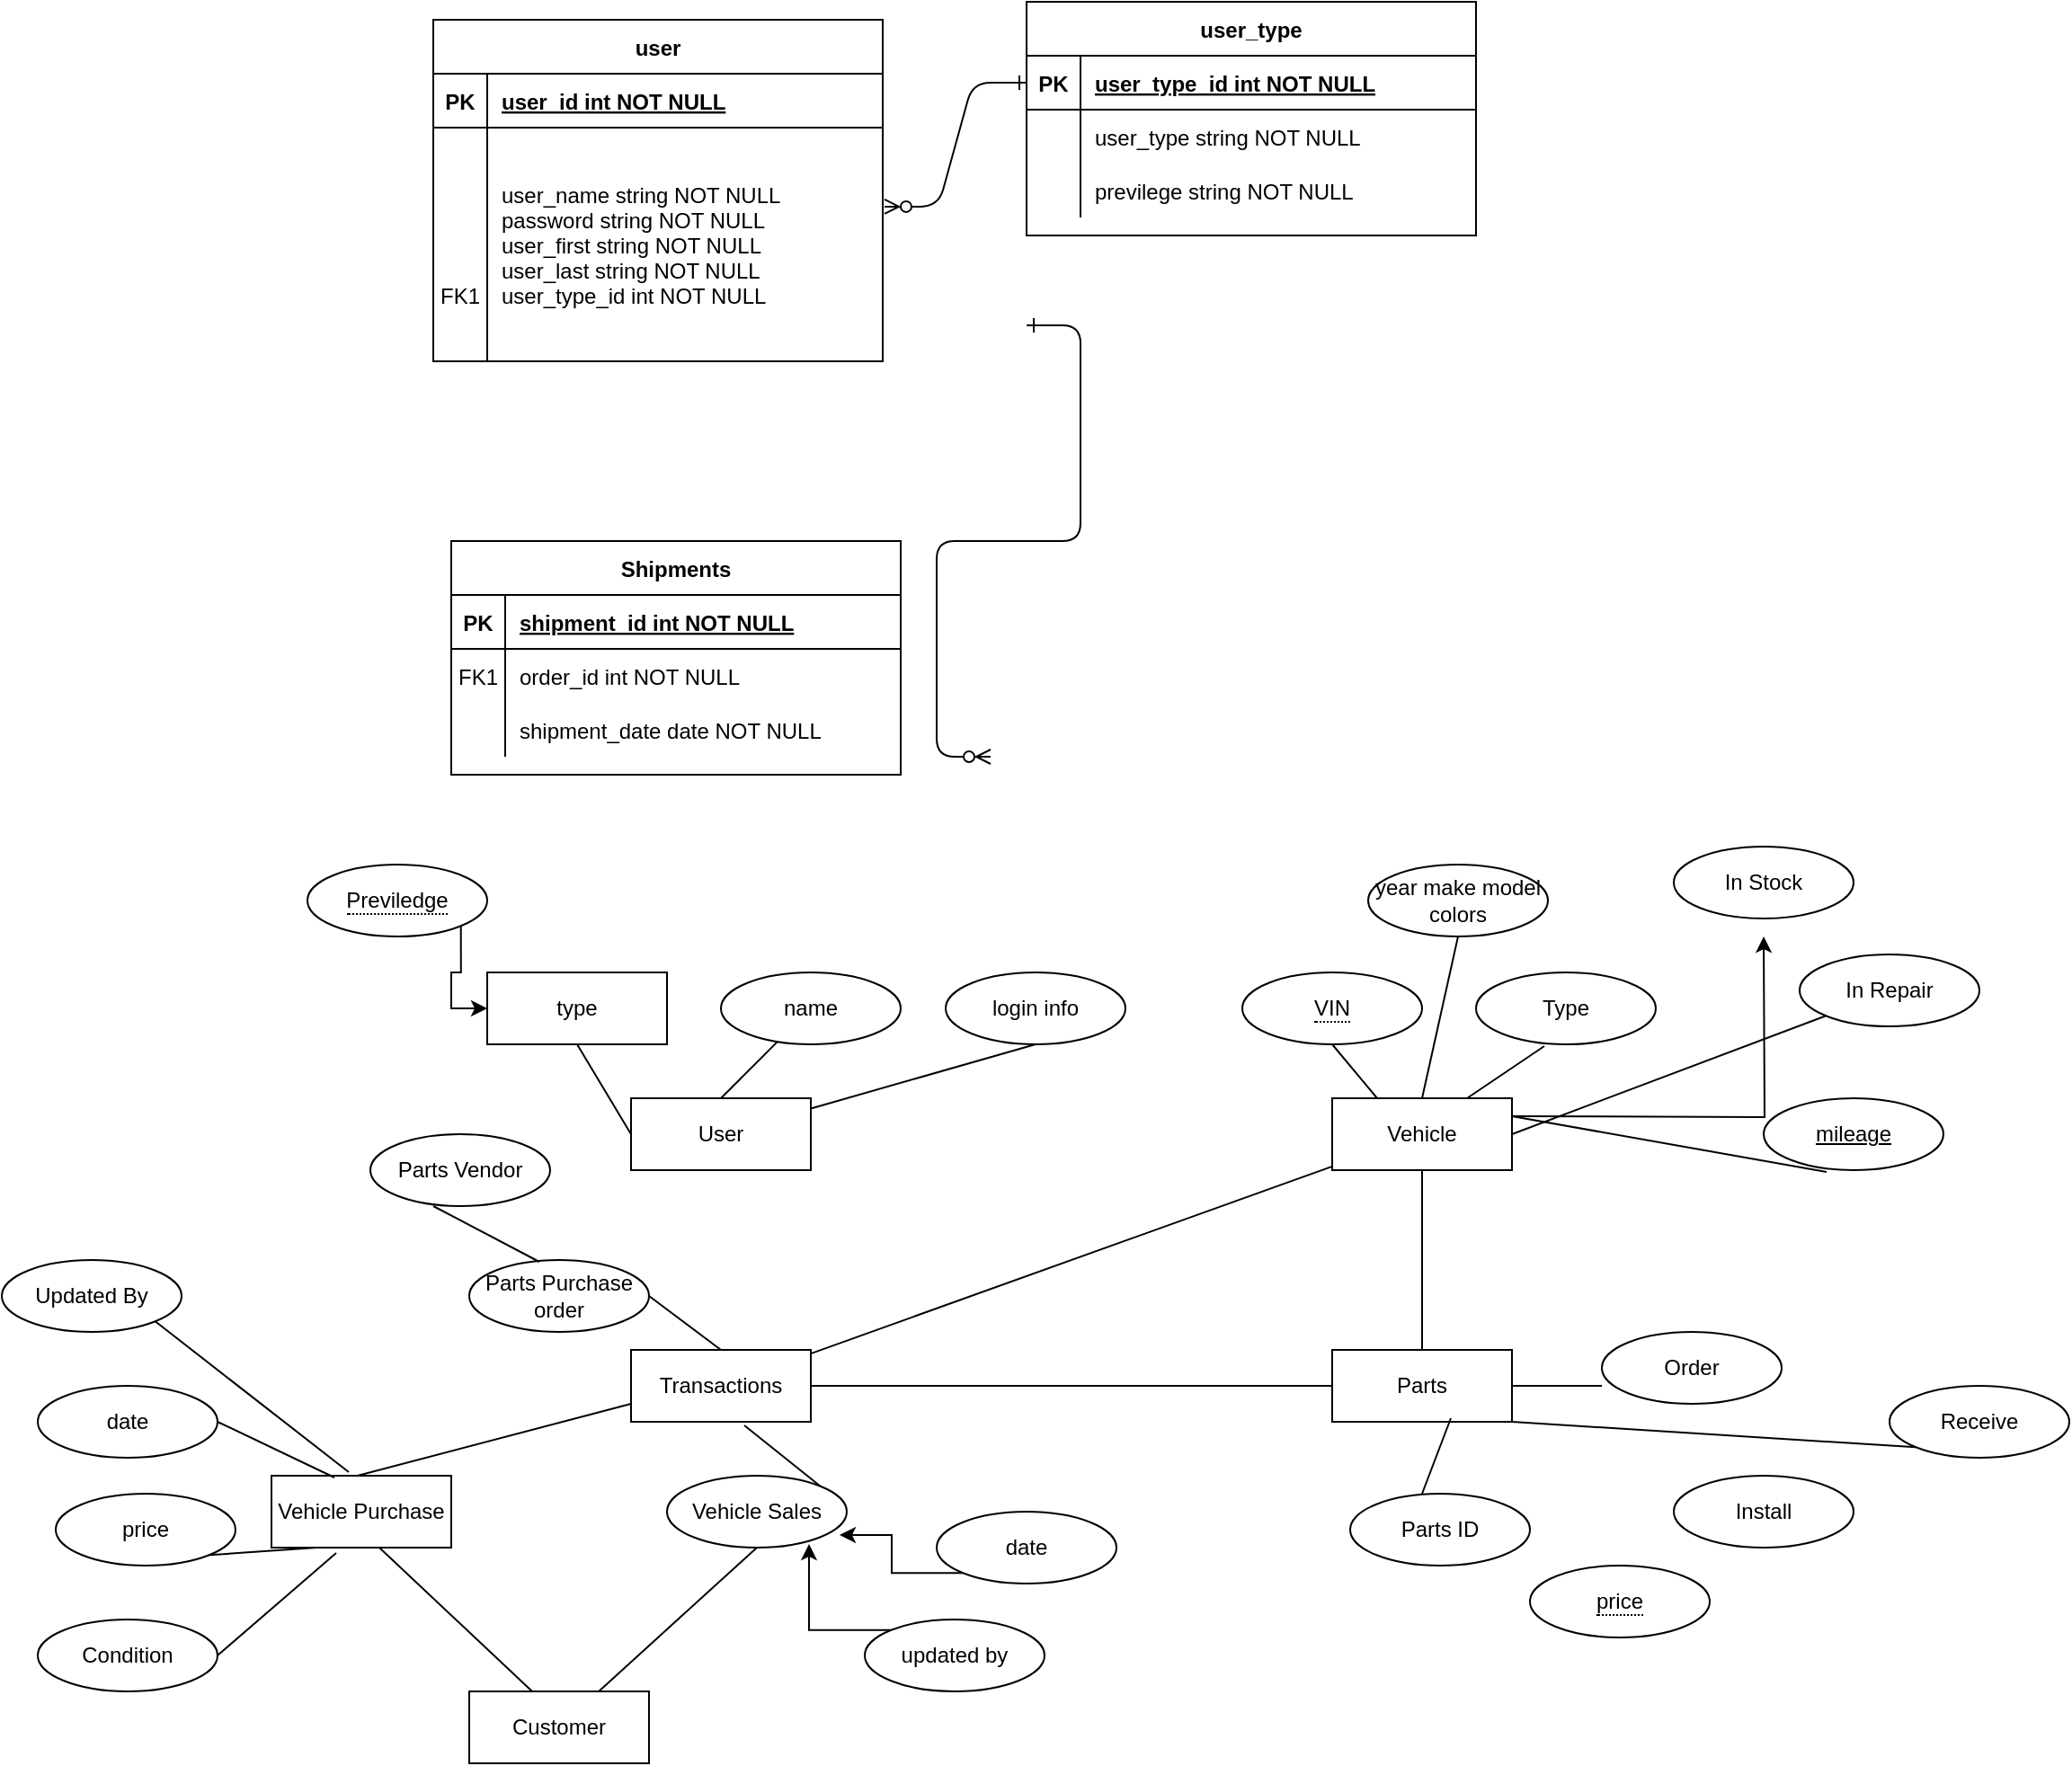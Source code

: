 <mxfile version="21.7.4" type="github">
  <diagram id="R2lEEEUBdFMjLlhIrx00" name="Page-1">
    <mxGraphModel dx="2597" dy="1253" grid="1" gridSize="10" guides="1" tooltips="1" connect="1" arrows="1" fold="1" page="1" pageScale="1" pageWidth="850" pageHeight="1100" math="0" shadow="0" extFonts="Permanent Marker^https://fonts.googleapis.com/css?family=Permanent+Marker">
      <root>
        <mxCell id="0" />
        <mxCell id="1" parent="0" />
        <mxCell id="C-vyLk0tnHw3VtMMgP7b-1" value="" style="edgeStyle=entityRelationEdgeStyle;endArrow=ERzeroToMany;startArrow=ERone;endFill=1;startFill=0;entryX=1.004;entryY=0.338;entryDx=0;entryDy=0;entryPerimeter=0;exitX=0;exitY=0.5;exitDx=0;exitDy=0;" parent="1" source="C-vyLk0tnHw3VtMMgP7b-3" target="C-vyLk0tnHw3VtMMgP7b-27" edge="1">
          <mxGeometry width="100" height="100" relative="1" as="geometry">
            <mxPoint x="330" y="270" as="sourcePoint" />
            <mxPoint x="290" y="195" as="targetPoint" />
            <Array as="points">
              <mxPoint x="210" y="220" />
              <mxPoint x="310" y="170" />
            </Array>
          </mxGeometry>
        </mxCell>
        <mxCell id="C-vyLk0tnHw3VtMMgP7b-12" value="" style="edgeStyle=entityRelationEdgeStyle;endArrow=ERzeroToMany;startArrow=ERone;endFill=1;startFill=0;" parent="1" edge="1">
          <mxGeometry width="100" height="100" relative="1" as="geometry">
            <mxPoint x="370" y="260" as="sourcePoint" />
            <mxPoint x="350" y="500" as="targetPoint" />
          </mxGeometry>
        </mxCell>
        <mxCell id="C-vyLk0tnHw3VtMMgP7b-2" value="user_type" style="shape=table;startSize=30;container=1;collapsible=1;childLayout=tableLayout;fixedRows=1;rowLines=0;fontStyle=1;align=center;resizeLast=1;" parent="1" vertex="1">
          <mxGeometry x="370" y="80" width="250" height="130" as="geometry" />
        </mxCell>
        <mxCell id="C-vyLk0tnHw3VtMMgP7b-3" value="" style="shape=partialRectangle;collapsible=0;dropTarget=0;pointerEvents=0;fillColor=none;points=[[0,0.5],[1,0.5]];portConstraint=eastwest;top=0;left=0;right=0;bottom=1;" parent="C-vyLk0tnHw3VtMMgP7b-2" vertex="1">
          <mxGeometry y="30" width="250" height="30" as="geometry" />
        </mxCell>
        <mxCell id="C-vyLk0tnHw3VtMMgP7b-4" value="PK" style="shape=partialRectangle;overflow=hidden;connectable=0;fillColor=none;top=0;left=0;bottom=0;right=0;fontStyle=1;" parent="C-vyLk0tnHw3VtMMgP7b-3" vertex="1">
          <mxGeometry width="30" height="30" as="geometry">
            <mxRectangle width="30" height="30" as="alternateBounds" />
          </mxGeometry>
        </mxCell>
        <mxCell id="C-vyLk0tnHw3VtMMgP7b-5" value="user_type_id int NOT NULL " style="shape=partialRectangle;overflow=hidden;connectable=0;fillColor=none;top=0;left=0;bottom=0;right=0;align=left;spacingLeft=6;fontStyle=5;" parent="C-vyLk0tnHw3VtMMgP7b-3" vertex="1">
          <mxGeometry x="30" width="220" height="30" as="geometry">
            <mxRectangle width="220" height="30" as="alternateBounds" />
          </mxGeometry>
        </mxCell>
        <mxCell id="C-vyLk0tnHw3VtMMgP7b-6" value="" style="shape=partialRectangle;collapsible=0;dropTarget=0;pointerEvents=0;fillColor=none;points=[[0,0.5],[1,0.5]];portConstraint=eastwest;top=0;left=0;right=0;bottom=0;" parent="C-vyLk0tnHw3VtMMgP7b-2" vertex="1">
          <mxGeometry y="60" width="250" height="30" as="geometry" />
        </mxCell>
        <mxCell id="C-vyLk0tnHw3VtMMgP7b-7" value="" style="shape=partialRectangle;overflow=hidden;connectable=0;fillColor=none;top=0;left=0;bottom=0;right=0;" parent="C-vyLk0tnHw3VtMMgP7b-6" vertex="1">
          <mxGeometry width="30" height="30" as="geometry">
            <mxRectangle width="30" height="30" as="alternateBounds" />
          </mxGeometry>
        </mxCell>
        <mxCell id="C-vyLk0tnHw3VtMMgP7b-8" value="user_type string NOT NULL" style="shape=partialRectangle;overflow=hidden;connectable=0;fillColor=none;top=0;left=0;bottom=0;right=0;align=left;spacingLeft=6;" parent="C-vyLk0tnHw3VtMMgP7b-6" vertex="1">
          <mxGeometry x="30" width="220" height="30" as="geometry">
            <mxRectangle width="220" height="30" as="alternateBounds" />
          </mxGeometry>
        </mxCell>
        <mxCell id="C-vyLk0tnHw3VtMMgP7b-9" value="" style="shape=partialRectangle;collapsible=0;dropTarget=0;pointerEvents=0;fillColor=none;points=[[0,0.5],[1,0.5]];portConstraint=eastwest;top=0;left=0;right=0;bottom=0;" parent="C-vyLk0tnHw3VtMMgP7b-2" vertex="1">
          <mxGeometry y="90" width="250" height="30" as="geometry" />
        </mxCell>
        <mxCell id="C-vyLk0tnHw3VtMMgP7b-10" value="" style="shape=partialRectangle;overflow=hidden;connectable=0;fillColor=none;top=0;left=0;bottom=0;right=0;" parent="C-vyLk0tnHw3VtMMgP7b-9" vertex="1">
          <mxGeometry width="30" height="30" as="geometry">
            <mxRectangle width="30" height="30" as="alternateBounds" />
          </mxGeometry>
        </mxCell>
        <mxCell id="C-vyLk0tnHw3VtMMgP7b-11" value="previlege string NOT NULL" style="shape=partialRectangle;overflow=hidden;connectable=0;fillColor=none;top=0;left=0;bottom=0;right=0;align=left;spacingLeft=6;" parent="C-vyLk0tnHw3VtMMgP7b-9" vertex="1">
          <mxGeometry x="30" width="220" height="30" as="geometry">
            <mxRectangle width="220" height="30" as="alternateBounds" />
          </mxGeometry>
        </mxCell>
        <mxCell id="C-vyLk0tnHw3VtMMgP7b-13" value="Shipments" style="shape=table;startSize=30;container=1;collapsible=1;childLayout=tableLayout;fixedRows=1;rowLines=0;fontStyle=1;align=center;resizeLast=1;" parent="1" vertex="1">
          <mxGeometry x="50" y="380" width="250" height="130" as="geometry" />
        </mxCell>
        <mxCell id="C-vyLk0tnHw3VtMMgP7b-14" value="" style="shape=partialRectangle;collapsible=0;dropTarget=0;pointerEvents=0;fillColor=none;points=[[0,0.5],[1,0.5]];portConstraint=eastwest;top=0;left=0;right=0;bottom=1;" parent="C-vyLk0tnHw3VtMMgP7b-13" vertex="1">
          <mxGeometry y="30" width="250" height="30" as="geometry" />
        </mxCell>
        <mxCell id="C-vyLk0tnHw3VtMMgP7b-15" value="PK" style="shape=partialRectangle;overflow=hidden;connectable=0;fillColor=none;top=0;left=0;bottom=0;right=0;fontStyle=1;" parent="C-vyLk0tnHw3VtMMgP7b-14" vertex="1">
          <mxGeometry width="30" height="30" as="geometry">
            <mxRectangle width="30" height="30" as="alternateBounds" />
          </mxGeometry>
        </mxCell>
        <mxCell id="C-vyLk0tnHw3VtMMgP7b-16" value="shipment_id int NOT NULL " style="shape=partialRectangle;overflow=hidden;connectable=0;fillColor=none;top=0;left=0;bottom=0;right=0;align=left;spacingLeft=6;fontStyle=5;" parent="C-vyLk0tnHw3VtMMgP7b-14" vertex="1">
          <mxGeometry x="30" width="220" height="30" as="geometry">
            <mxRectangle width="220" height="30" as="alternateBounds" />
          </mxGeometry>
        </mxCell>
        <mxCell id="C-vyLk0tnHw3VtMMgP7b-17" value="" style="shape=partialRectangle;collapsible=0;dropTarget=0;pointerEvents=0;fillColor=none;points=[[0,0.5],[1,0.5]];portConstraint=eastwest;top=0;left=0;right=0;bottom=0;" parent="C-vyLk0tnHw3VtMMgP7b-13" vertex="1">
          <mxGeometry y="60" width="250" height="30" as="geometry" />
        </mxCell>
        <mxCell id="C-vyLk0tnHw3VtMMgP7b-18" value="FK1" style="shape=partialRectangle;overflow=hidden;connectable=0;fillColor=none;top=0;left=0;bottom=0;right=0;" parent="C-vyLk0tnHw3VtMMgP7b-17" vertex="1">
          <mxGeometry width="30" height="30" as="geometry">
            <mxRectangle width="30" height="30" as="alternateBounds" />
          </mxGeometry>
        </mxCell>
        <mxCell id="C-vyLk0tnHw3VtMMgP7b-19" value="order_id int NOT NULL" style="shape=partialRectangle;overflow=hidden;connectable=0;fillColor=none;top=0;left=0;bottom=0;right=0;align=left;spacingLeft=6;" parent="C-vyLk0tnHw3VtMMgP7b-17" vertex="1">
          <mxGeometry x="30" width="220" height="30" as="geometry">
            <mxRectangle width="220" height="30" as="alternateBounds" />
          </mxGeometry>
        </mxCell>
        <mxCell id="C-vyLk0tnHw3VtMMgP7b-20" value="" style="shape=partialRectangle;collapsible=0;dropTarget=0;pointerEvents=0;fillColor=none;points=[[0,0.5],[1,0.5]];portConstraint=eastwest;top=0;left=0;right=0;bottom=0;" parent="C-vyLk0tnHw3VtMMgP7b-13" vertex="1">
          <mxGeometry y="90" width="250" height="30" as="geometry" />
        </mxCell>
        <mxCell id="C-vyLk0tnHw3VtMMgP7b-21" value="" style="shape=partialRectangle;overflow=hidden;connectable=0;fillColor=none;top=0;left=0;bottom=0;right=0;" parent="C-vyLk0tnHw3VtMMgP7b-20" vertex="1">
          <mxGeometry width="30" height="30" as="geometry">
            <mxRectangle width="30" height="30" as="alternateBounds" />
          </mxGeometry>
        </mxCell>
        <mxCell id="C-vyLk0tnHw3VtMMgP7b-22" value="shipment_date date NOT NULL" style="shape=partialRectangle;overflow=hidden;connectable=0;fillColor=none;top=0;left=0;bottom=0;right=0;align=left;spacingLeft=6;" parent="C-vyLk0tnHw3VtMMgP7b-20" vertex="1">
          <mxGeometry x="30" width="220" height="30" as="geometry">
            <mxRectangle width="220" height="30" as="alternateBounds" />
          </mxGeometry>
        </mxCell>
        <mxCell id="C-vyLk0tnHw3VtMMgP7b-23" value="user" style="shape=table;startSize=30;container=1;collapsible=1;childLayout=tableLayout;fixedRows=1;rowLines=0;fontStyle=1;align=center;resizeLast=1;" parent="1" vertex="1">
          <mxGeometry x="40" y="90" width="250" height="190" as="geometry" />
        </mxCell>
        <mxCell id="C-vyLk0tnHw3VtMMgP7b-24" value="" style="shape=partialRectangle;collapsible=0;dropTarget=0;pointerEvents=0;fillColor=none;points=[[0,0.5],[1,0.5]];portConstraint=eastwest;top=0;left=0;right=0;bottom=1;" parent="C-vyLk0tnHw3VtMMgP7b-23" vertex="1">
          <mxGeometry y="30" width="250" height="30" as="geometry" />
        </mxCell>
        <mxCell id="C-vyLk0tnHw3VtMMgP7b-25" value="PK" style="shape=partialRectangle;overflow=hidden;connectable=0;fillColor=none;top=0;left=0;bottom=0;right=0;fontStyle=1;" parent="C-vyLk0tnHw3VtMMgP7b-24" vertex="1">
          <mxGeometry width="30" height="30" as="geometry">
            <mxRectangle width="30" height="30" as="alternateBounds" />
          </mxGeometry>
        </mxCell>
        <mxCell id="C-vyLk0tnHw3VtMMgP7b-26" value="user_id int NOT NULL " style="shape=partialRectangle;overflow=hidden;connectable=0;fillColor=none;top=0;left=0;bottom=0;right=0;align=left;spacingLeft=6;fontStyle=5;" parent="C-vyLk0tnHw3VtMMgP7b-24" vertex="1">
          <mxGeometry x="30" width="220" height="30" as="geometry">
            <mxRectangle width="220" height="30" as="alternateBounds" />
          </mxGeometry>
        </mxCell>
        <mxCell id="C-vyLk0tnHw3VtMMgP7b-27" value="" style="shape=partialRectangle;collapsible=0;dropTarget=0;pointerEvents=0;fillColor=none;points=[[0,0.5],[1,0.5]];portConstraint=eastwest;top=0;left=0;right=0;bottom=0;" parent="C-vyLk0tnHw3VtMMgP7b-23" vertex="1">
          <mxGeometry y="60" width="250" height="130" as="geometry" />
        </mxCell>
        <mxCell id="C-vyLk0tnHw3VtMMgP7b-28" value="&#xa;&#xa;&#xa;&#xa;FK1" style="shape=partialRectangle;overflow=hidden;connectable=0;fillColor=none;top=0;left=0;bottom=0;right=0;" parent="C-vyLk0tnHw3VtMMgP7b-27" vertex="1">
          <mxGeometry width="30" height="130" as="geometry">
            <mxRectangle width="30" height="130" as="alternateBounds" />
          </mxGeometry>
        </mxCell>
        <mxCell id="C-vyLk0tnHw3VtMMgP7b-29" value="user_name string NOT NULL&#xa;password string NOT NULL&#xa;user_first string NOT NULL&#xa;user_last string NOT NULL&#xa;user_type_id int NOT NULL" style="shape=partialRectangle;overflow=hidden;connectable=0;fillColor=none;top=0;left=0;bottom=0;right=0;align=left;spacingLeft=6;" parent="C-vyLk0tnHw3VtMMgP7b-27" vertex="1">
          <mxGeometry x="30" width="220" height="130" as="geometry">
            <mxRectangle width="220" height="130" as="alternateBounds" />
          </mxGeometry>
        </mxCell>
        <mxCell id="HrCjLZSXqKxSjQ_VsZzV-1" value="User" style="whiteSpace=wrap;html=1;align=center;" vertex="1" parent="1">
          <mxGeometry x="150" y="690" width="100" height="40" as="geometry" />
        </mxCell>
        <mxCell id="HrCjLZSXqKxSjQ_VsZzV-67" style="edgeStyle=orthogonalEdgeStyle;rounded=0;orthogonalLoop=1;jettySize=auto;html=1;exitX=1;exitY=0;exitDx=0;exitDy=0;entryX=0.5;entryY=1;entryDx=0;entryDy=0;" edge="1" parent="1">
          <mxGeometry relative="1" as="geometry">
            <mxPoint x="640" y="700" as="sourcePoint" />
            <mxPoint x="780" y="600" as="targetPoint" />
          </mxGeometry>
        </mxCell>
        <mxCell id="HrCjLZSXqKxSjQ_VsZzV-2" value="Vehicle" style="whiteSpace=wrap;html=1;align=center;" vertex="1" parent="1">
          <mxGeometry x="540" y="690" width="100" height="40" as="geometry" />
        </mxCell>
        <mxCell id="HrCjLZSXqKxSjQ_VsZzV-3" value="Transactions" style="whiteSpace=wrap;html=1;align=center;" vertex="1" parent="1">
          <mxGeometry x="150" y="830" width="100" height="40" as="geometry" />
        </mxCell>
        <mxCell id="HrCjLZSXqKxSjQ_VsZzV-4" value="type" style="ellipse;whiteSpace=wrap;html=1;align=center;" vertex="1" parent="1">
          <mxGeometry x="70" y="620" width="100" height="40" as="geometry" />
        </mxCell>
        <mxCell id="HrCjLZSXqKxSjQ_VsZzV-5" value="name" style="ellipse;whiteSpace=wrap;html=1;align=center;" vertex="1" parent="1">
          <mxGeometry x="200" y="620" width="100" height="40" as="geometry" />
        </mxCell>
        <mxCell id="HrCjLZSXqKxSjQ_VsZzV-6" value="login info" style="ellipse;whiteSpace=wrap;html=1;align=center;" vertex="1" parent="1">
          <mxGeometry x="325" y="620" width="100" height="40" as="geometry" />
        </mxCell>
        <mxCell id="HrCjLZSXqKxSjQ_VsZzV-7" value="" style="endArrow=none;html=1;rounded=0;exitX=0.5;exitY=1;exitDx=0;exitDy=0;entryX=0;entryY=0.5;entryDx=0;entryDy=0;" edge="1" parent="1" source="HrCjLZSXqKxSjQ_VsZzV-4" target="HrCjLZSXqKxSjQ_VsZzV-1">
          <mxGeometry relative="1" as="geometry">
            <mxPoint x="40" y="800" as="sourcePoint" />
            <mxPoint x="200" y="800" as="targetPoint" />
          </mxGeometry>
        </mxCell>
        <mxCell id="HrCjLZSXqKxSjQ_VsZzV-8" value="" style="endArrow=none;html=1;rounded=0;entryX=0.5;entryY=0;entryDx=0;entryDy=0;" edge="1" parent="1" source="HrCjLZSXqKxSjQ_VsZzV-5" target="HrCjLZSXqKxSjQ_VsZzV-1">
          <mxGeometry relative="1" as="geometry">
            <mxPoint x="260" y="680" as="sourcePoint" />
            <mxPoint x="420" y="680" as="targetPoint" />
          </mxGeometry>
        </mxCell>
        <mxCell id="HrCjLZSXqKxSjQ_VsZzV-9" value="" style="endArrow=none;html=1;rounded=0;entryX=0.5;entryY=1;entryDx=0;entryDy=0;" edge="1" parent="1" source="HrCjLZSXqKxSjQ_VsZzV-1" target="HrCjLZSXqKxSjQ_VsZzV-6">
          <mxGeometry relative="1" as="geometry">
            <mxPoint x="270" y="700" as="sourcePoint" />
            <mxPoint x="430" y="700" as="targetPoint" />
          </mxGeometry>
        </mxCell>
        <mxCell id="HrCjLZSXqKxSjQ_VsZzV-10" value="Parts" style="whiteSpace=wrap;html=1;align=center;" vertex="1" parent="1">
          <mxGeometry x="540" y="830" width="100" height="40" as="geometry" />
        </mxCell>
        <mxCell id="HrCjLZSXqKxSjQ_VsZzV-11" value="" style="endArrow=none;html=1;rounded=0;" edge="1" parent="1" source="HrCjLZSXqKxSjQ_VsZzV-3" target="HrCjLZSXqKxSjQ_VsZzV-2">
          <mxGeometry relative="1" as="geometry">
            <mxPoint x="330" y="800" as="sourcePoint" />
            <mxPoint x="490" y="800" as="targetPoint" />
          </mxGeometry>
        </mxCell>
        <mxCell id="HrCjLZSXqKxSjQ_VsZzV-12" value="" style="endArrow=none;html=1;rounded=0;exitX=1;exitY=0.5;exitDx=0;exitDy=0;" edge="1" parent="1" source="HrCjLZSXqKxSjQ_VsZzV-3" target="HrCjLZSXqKxSjQ_VsZzV-10">
          <mxGeometry relative="1" as="geometry">
            <mxPoint x="290" y="850" as="sourcePoint" />
            <mxPoint x="450" y="850" as="targetPoint" />
          </mxGeometry>
        </mxCell>
        <mxCell id="HrCjLZSXqKxSjQ_VsZzV-13" value="" style="endArrow=none;html=1;rounded=0;exitX=0.5;exitY=0;exitDx=0;exitDy=0;entryX=0.5;entryY=1;entryDx=0;entryDy=0;" edge="1" parent="1" source="HrCjLZSXqKxSjQ_VsZzV-10" target="HrCjLZSXqKxSjQ_VsZzV-2">
          <mxGeometry relative="1" as="geometry">
            <mxPoint x="570" y="790" as="sourcePoint" />
            <mxPoint x="730" y="790" as="targetPoint" />
          </mxGeometry>
        </mxCell>
        <mxCell id="HrCjLZSXqKxSjQ_VsZzV-14" value="&lt;span style=&quot;border-bottom: 1px dotted&quot;&gt;VIN&lt;/span&gt;" style="ellipse;whiteSpace=wrap;html=1;align=center;" vertex="1" parent="1">
          <mxGeometry x="490" y="620" width="100" height="40" as="geometry" />
        </mxCell>
        <mxCell id="HrCjLZSXqKxSjQ_VsZzV-15" value="Type" style="ellipse;whiteSpace=wrap;html=1;align=center;" vertex="1" parent="1">
          <mxGeometry x="620" y="620" width="100" height="40" as="geometry" />
        </mxCell>
        <mxCell id="HrCjLZSXqKxSjQ_VsZzV-18" value="year make model colors" style="ellipse;whiteSpace=wrap;html=1;align=center;" vertex="1" parent="1">
          <mxGeometry x="560" y="560" width="100" height="40" as="geometry" />
        </mxCell>
        <mxCell id="HrCjLZSXqKxSjQ_VsZzV-20" value="" style="endArrow=none;html=1;rounded=0;exitX=0.5;exitY=1;exitDx=0;exitDy=0;entryX=0.25;entryY=0;entryDx=0;entryDy=0;" edge="1" parent="1" source="HrCjLZSXqKxSjQ_VsZzV-14" target="HrCjLZSXqKxSjQ_VsZzV-2">
          <mxGeometry relative="1" as="geometry">
            <mxPoint x="540" y="670" as="sourcePoint" />
            <mxPoint x="700" y="670" as="targetPoint" />
          </mxGeometry>
        </mxCell>
        <mxCell id="HrCjLZSXqKxSjQ_VsZzV-21" value="" style="endArrow=none;html=1;rounded=0;exitX=0.5;exitY=1;exitDx=0;exitDy=0;entryX=0.5;entryY=0;entryDx=0;entryDy=0;" edge="1" parent="1" source="HrCjLZSXqKxSjQ_VsZzV-18" target="HrCjLZSXqKxSjQ_VsZzV-2">
          <mxGeometry relative="1" as="geometry">
            <mxPoint x="640" y="710" as="sourcePoint" />
            <mxPoint x="800" y="710" as="targetPoint" />
          </mxGeometry>
        </mxCell>
        <mxCell id="HrCjLZSXqKxSjQ_VsZzV-22" value="" style="endArrow=none;html=1;rounded=0;exitX=0.75;exitY=0;exitDx=0;exitDy=0;entryX=0.38;entryY=1.025;entryDx=0;entryDy=0;entryPerimeter=0;" edge="1" parent="1" source="HrCjLZSXqKxSjQ_VsZzV-2" target="HrCjLZSXqKxSjQ_VsZzV-15">
          <mxGeometry relative="1" as="geometry">
            <mxPoint x="670" y="700" as="sourcePoint" />
            <mxPoint x="830" y="700" as="targetPoint" />
          </mxGeometry>
        </mxCell>
        <mxCell id="HrCjLZSXqKxSjQ_VsZzV-27" value="Vehicle Sales" style="ellipse;whiteSpace=wrap;html=1;align=center;" vertex="1" parent="1">
          <mxGeometry x="170" y="900" width="100" height="40" as="geometry" />
        </mxCell>
        <mxCell id="HrCjLZSXqKxSjQ_VsZzV-28" value="Parts Purchase order" style="ellipse;whiteSpace=wrap;html=1;align=center;" vertex="1" parent="1">
          <mxGeometry x="60" y="780" width="100" height="40" as="geometry" />
        </mxCell>
        <mxCell id="HrCjLZSXqKxSjQ_VsZzV-29" value="Parts Vendor" style="ellipse;whiteSpace=wrap;html=1;align=center;" vertex="1" parent="1">
          <mxGeometry x="5" y="710" width="100" height="40" as="geometry" />
        </mxCell>
        <mxCell id="HrCjLZSXqKxSjQ_VsZzV-30" value="Customers" style="ellipse;whiteSpace=wrap;html=1;align=center;" vertex="1" parent="1">
          <mxGeometry x="60" y="1020" width="100" height="40" as="geometry" />
        </mxCell>
        <mxCell id="HrCjLZSXqKxSjQ_VsZzV-31" value="" style="endArrow=none;html=1;rounded=0;exitX=0.5;exitY=1;exitDx=0;exitDy=0;entryX=0.35;entryY=0;entryDx=0;entryDy=0;entryPerimeter=0;" edge="1" parent="1" target="HrCjLZSXqKxSjQ_VsZzV-30">
          <mxGeometry relative="1" as="geometry">
            <mxPoint x="10" y="940" as="sourcePoint" />
            <mxPoint x="220" y="970" as="targetPoint" />
          </mxGeometry>
        </mxCell>
        <mxCell id="HrCjLZSXqKxSjQ_VsZzV-32" value="" style="endArrow=none;html=1;rounded=0;entryX=0.5;entryY=1;entryDx=0;entryDy=0;" edge="1" parent="1" source="HrCjLZSXqKxSjQ_VsZzV-30" target="HrCjLZSXqKxSjQ_VsZzV-27">
          <mxGeometry relative="1" as="geometry">
            <mxPoint x="240" y="980" as="sourcePoint" />
            <mxPoint x="400" y="980" as="targetPoint" />
          </mxGeometry>
        </mxCell>
        <mxCell id="HrCjLZSXqKxSjQ_VsZzV-33" value="" style="endArrow=none;html=1;rounded=0;exitX=0.35;exitY=1;exitDx=0;exitDy=0;exitPerimeter=0;entryX=0.39;entryY=0.025;entryDx=0;entryDy=0;entryPerimeter=0;" edge="1" parent="1" source="HrCjLZSXqKxSjQ_VsZzV-29" target="HrCjLZSXqKxSjQ_VsZzV-28">
          <mxGeometry relative="1" as="geometry">
            <mxPoint y="760" as="sourcePoint" />
            <mxPoint x="160" y="760" as="targetPoint" />
          </mxGeometry>
        </mxCell>
        <mxCell id="HrCjLZSXqKxSjQ_VsZzV-34" value="" style="endArrow=none;html=1;rounded=0;exitX=1;exitY=0.5;exitDx=0;exitDy=0;entryX=0.5;entryY=0;entryDx=0;entryDy=0;" edge="1" parent="1" source="HrCjLZSXqKxSjQ_VsZzV-28" target="HrCjLZSXqKxSjQ_VsZzV-3">
          <mxGeometry relative="1" as="geometry">
            <mxPoint x="190" y="780" as="sourcePoint" />
            <mxPoint x="350" y="780" as="targetPoint" />
          </mxGeometry>
        </mxCell>
        <mxCell id="HrCjLZSXqKxSjQ_VsZzV-35" value="" style="endArrow=none;html=1;rounded=0;exitX=0.34;exitY=0.025;exitDx=0;exitDy=0;exitPerimeter=0;entryX=0;entryY=0.75;entryDx=0;entryDy=0;" edge="1" parent="1" target="HrCjLZSXqKxSjQ_VsZzV-3">
          <mxGeometry relative="1" as="geometry">
            <mxPoint x="-6" y="901" as="sourcePoint" />
            <mxPoint x="490" y="960" as="targetPoint" />
          </mxGeometry>
        </mxCell>
        <mxCell id="HrCjLZSXqKxSjQ_VsZzV-36" value="" style="endArrow=none;html=1;rounded=0;exitX=1;exitY=0;exitDx=0;exitDy=0;entryX=0.63;entryY=1.05;entryDx=0;entryDy=0;entryPerimeter=0;" edge="1" parent="1" source="HrCjLZSXqKxSjQ_VsZzV-27" target="HrCjLZSXqKxSjQ_VsZzV-3">
          <mxGeometry relative="1" as="geometry">
            <mxPoint x="350" y="980" as="sourcePoint" />
            <mxPoint x="510" y="980" as="targetPoint" />
          </mxGeometry>
        </mxCell>
        <mxCell id="HrCjLZSXqKxSjQ_VsZzV-37" value="Parts ID" style="ellipse;whiteSpace=wrap;html=1;align=center;" vertex="1" parent="1">
          <mxGeometry x="550" y="910" width="100" height="40" as="geometry" />
        </mxCell>
        <mxCell id="HrCjLZSXqKxSjQ_VsZzV-38" value="&lt;span style=&quot;border-bottom: 1px dotted&quot;&gt;price&lt;/span&gt;" style="ellipse;whiteSpace=wrap;html=1;align=center;" vertex="1" parent="1">
          <mxGeometry x="650" y="950" width="100" height="40" as="geometry" />
        </mxCell>
        <mxCell id="HrCjLZSXqKxSjQ_VsZzV-39" value="In Repair" style="ellipse;whiteSpace=wrap;html=1;align=center;" vertex="1" parent="1">
          <mxGeometry x="800" y="610" width="100" height="40" as="geometry" />
        </mxCell>
        <mxCell id="HrCjLZSXqKxSjQ_VsZzV-40" value="" style="endArrow=none;html=1;rounded=0;exitX=1;exitY=0.5;exitDx=0;exitDy=0;entryX=0;entryY=1;entryDx=0;entryDy=0;" edge="1" parent="1" source="HrCjLZSXqKxSjQ_VsZzV-2" target="HrCjLZSXqKxSjQ_VsZzV-39">
          <mxGeometry relative="1" as="geometry">
            <mxPoint x="670" y="690" as="sourcePoint" />
            <mxPoint x="830" y="690" as="targetPoint" />
          </mxGeometry>
        </mxCell>
        <mxCell id="HrCjLZSXqKxSjQ_VsZzV-41" value="Order" style="ellipse;whiteSpace=wrap;html=1;align=center;" vertex="1" parent="1">
          <mxGeometry x="690" y="820" width="100" height="40" as="geometry" />
        </mxCell>
        <mxCell id="HrCjLZSXqKxSjQ_VsZzV-42" value="Receive" style="ellipse;whiteSpace=wrap;html=1;align=center;" vertex="1" parent="1">
          <mxGeometry x="850" y="850" width="100" height="40" as="geometry" />
        </mxCell>
        <mxCell id="HrCjLZSXqKxSjQ_VsZzV-43" value="Install" style="ellipse;whiteSpace=wrap;html=1;align=center;" vertex="1" parent="1">
          <mxGeometry x="730" y="900" width="100" height="40" as="geometry" />
        </mxCell>
        <mxCell id="HrCjLZSXqKxSjQ_VsZzV-44" value="" style="endArrow=none;html=1;rounded=0;exitX=1;exitY=0.5;exitDx=0;exitDy=0;entryX=0;entryY=0.75;entryDx=0;entryDy=0;entryPerimeter=0;" edge="1" parent="1" source="HrCjLZSXqKxSjQ_VsZzV-10" target="HrCjLZSXqKxSjQ_VsZzV-41">
          <mxGeometry relative="1" as="geometry">
            <mxPoint x="610" y="890" as="sourcePoint" />
            <mxPoint x="770" y="890" as="targetPoint" />
          </mxGeometry>
        </mxCell>
        <mxCell id="HrCjLZSXqKxSjQ_VsZzV-45" value="" style="endArrow=none;html=1;rounded=0;exitX=1;exitY=1;exitDx=0;exitDy=0;entryX=0;entryY=1;entryDx=0;entryDy=0;" edge="1" parent="1" source="HrCjLZSXqKxSjQ_VsZzV-10" target="HrCjLZSXqKxSjQ_VsZzV-42">
          <mxGeometry relative="1" as="geometry">
            <mxPoint x="680" y="880" as="sourcePoint" />
            <mxPoint x="840" y="880" as="targetPoint" />
          </mxGeometry>
        </mxCell>
        <mxCell id="HrCjLZSXqKxSjQ_VsZzV-46" value="" style="endArrow=none;html=1;rounded=0;exitX=0.4;exitY=0;exitDx=0;exitDy=0;exitPerimeter=0;entryX=0.66;entryY=0.95;entryDx=0;entryDy=0;entryPerimeter=0;" edge="1" parent="1" source="HrCjLZSXqKxSjQ_VsZzV-37" target="HrCjLZSXqKxSjQ_VsZzV-10">
          <mxGeometry relative="1" as="geometry">
            <mxPoint x="600" y="890" as="sourcePoint" />
            <mxPoint x="760" y="890" as="targetPoint" />
          </mxGeometry>
        </mxCell>
        <mxCell id="HrCjLZSXqKxSjQ_VsZzV-47" value="date" style="ellipse;whiteSpace=wrap;html=1;align=center;" vertex="1" parent="1">
          <mxGeometry x="-180" y="850" width="100" height="40" as="geometry" />
        </mxCell>
        <mxCell id="HrCjLZSXqKxSjQ_VsZzV-48" value="price" style="ellipse;whiteSpace=wrap;html=1;align=center;" vertex="1" parent="1">
          <mxGeometry x="-170" y="910" width="100" height="40" as="geometry" />
        </mxCell>
        <mxCell id="HrCjLZSXqKxSjQ_VsZzV-49" value="mileage" style="ellipse;whiteSpace=wrap;html=1;align=center;fontStyle=4;" vertex="1" parent="1">
          <mxGeometry x="780" y="690" width="100" height="40" as="geometry" />
        </mxCell>
        <mxCell id="HrCjLZSXqKxSjQ_VsZzV-50" value="" style="endArrow=none;html=1;rounded=0;exitX=1;exitY=0.25;exitDx=0;exitDy=0;entryX=0.35;entryY=1.025;entryDx=0;entryDy=0;entryPerimeter=0;" edge="1" parent="1" source="HrCjLZSXqKxSjQ_VsZzV-2" target="HrCjLZSXqKxSjQ_VsZzV-49">
          <mxGeometry relative="1" as="geometry">
            <mxPoint x="710" y="660" as="sourcePoint" />
            <mxPoint x="870" y="660" as="targetPoint" />
          </mxGeometry>
        </mxCell>
        <mxCell id="HrCjLZSXqKxSjQ_VsZzV-51" value="Vehicle Purchase" style="whiteSpace=wrap;html=1;align=center;" vertex="1" parent="1">
          <mxGeometry x="-50" y="900" width="100" height="40" as="geometry" />
        </mxCell>
        <mxCell id="HrCjLZSXqKxSjQ_VsZzV-52" value="Condition" style="ellipse;whiteSpace=wrap;html=1;align=center;" vertex="1" parent="1">
          <mxGeometry x="-180" y="980" width="100" height="40" as="geometry" />
        </mxCell>
        <mxCell id="HrCjLZSXqKxSjQ_VsZzV-53" value="" style="endArrow=none;html=1;rounded=0;entryX=0.35;entryY=0.025;entryDx=0;entryDy=0;entryPerimeter=0;" edge="1" parent="1" target="HrCjLZSXqKxSjQ_VsZzV-51">
          <mxGeometry relative="1" as="geometry">
            <mxPoint x="-80" y="870" as="sourcePoint" />
            <mxPoint x="70" y="870" as="targetPoint" />
          </mxGeometry>
        </mxCell>
        <mxCell id="HrCjLZSXqKxSjQ_VsZzV-54" value="" style="endArrow=none;html=1;rounded=0;exitX=1;exitY=1;exitDx=0;exitDy=0;entryX=0.25;entryY=1;entryDx=0;entryDy=0;" edge="1" parent="1" source="HrCjLZSXqKxSjQ_VsZzV-48" target="HrCjLZSXqKxSjQ_VsZzV-51">
          <mxGeometry relative="1" as="geometry">
            <mxPoint x="-70" y="970" as="sourcePoint" />
            <mxPoint x="90" y="970" as="targetPoint" />
          </mxGeometry>
        </mxCell>
        <mxCell id="HrCjLZSXqKxSjQ_VsZzV-55" value="" style="endArrow=none;html=1;rounded=0;entryX=0.36;entryY=1.075;entryDx=0;entryDy=0;entryPerimeter=0;" edge="1" parent="1" target="HrCjLZSXqKxSjQ_VsZzV-51">
          <mxGeometry relative="1" as="geometry">
            <mxPoint x="-80" y="1000" as="sourcePoint" />
            <mxPoint x="80" y="1000" as="targetPoint" />
          </mxGeometry>
        </mxCell>
        <mxCell id="HrCjLZSXqKxSjQ_VsZzV-59" style="edgeStyle=orthogonalEdgeStyle;rounded=0;orthogonalLoop=1;jettySize=auto;html=1;exitX=0;exitY=1;exitDx=0;exitDy=0;entryX=0.96;entryY=0.825;entryDx=0;entryDy=0;entryPerimeter=0;" edge="1" parent="1" source="HrCjLZSXqKxSjQ_VsZzV-56" target="HrCjLZSXqKxSjQ_VsZzV-27">
          <mxGeometry relative="1" as="geometry" />
        </mxCell>
        <mxCell id="HrCjLZSXqKxSjQ_VsZzV-56" value="date" style="ellipse;whiteSpace=wrap;html=1;align=center;" vertex="1" parent="1">
          <mxGeometry x="320" y="920" width="100" height="40" as="geometry" />
        </mxCell>
        <mxCell id="HrCjLZSXqKxSjQ_VsZzV-64" style="edgeStyle=orthogonalEdgeStyle;rounded=0;orthogonalLoop=1;jettySize=auto;html=1;exitX=0;exitY=0;exitDx=0;exitDy=0;entryX=0.79;entryY=0.95;entryDx=0;entryDy=0;entryPerimeter=0;" edge="1" parent="1" source="HrCjLZSXqKxSjQ_VsZzV-60" target="HrCjLZSXqKxSjQ_VsZzV-27">
          <mxGeometry relative="1" as="geometry" />
        </mxCell>
        <mxCell id="HrCjLZSXqKxSjQ_VsZzV-60" value="updated by" style="ellipse;whiteSpace=wrap;html=1;align=center;" vertex="1" parent="1">
          <mxGeometry x="280" y="980" width="100" height="40" as="geometry" />
        </mxCell>
        <mxCell id="HrCjLZSXqKxSjQ_VsZzV-61" value="Updated By" style="ellipse;whiteSpace=wrap;html=1;align=center;" vertex="1" parent="1">
          <mxGeometry x="-200" y="780" width="100" height="40" as="geometry" />
        </mxCell>
        <mxCell id="HrCjLZSXqKxSjQ_VsZzV-63" value="" style="endArrow=none;html=1;rounded=0;entryX=0.43;entryY=-0.05;entryDx=0;entryDy=0;entryPerimeter=0;exitX=1;exitY=1;exitDx=0;exitDy=0;" edge="1" parent="1" source="HrCjLZSXqKxSjQ_VsZzV-61" target="HrCjLZSXqKxSjQ_VsZzV-51">
          <mxGeometry relative="1" as="geometry">
            <mxPoint x="-140" y="810" as="sourcePoint" />
            <mxPoint x="20" y="810" as="targetPoint" />
          </mxGeometry>
        </mxCell>
        <mxCell id="HrCjLZSXqKxSjQ_VsZzV-65" value="In Stock" style="ellipse;whiteSpace=wrap;html=1;align=center;" vertex="1" parent="1">
          <mxGeometry x="730" y="550" width="100" height="40" as="geometry" />
        </mxCell>
        <mxCell id="HrCjLZSXqKxSjQ_VsZzV-68" value="type" style="whiteSpace=wrap;html=1;align=center;" vertex="1" parent="1">
          <mxGeometry x="70" y="620" width="100" height="40" as="geometry" />
        </mxCell>
        <mxCell id="HrCjLZSXqKxSjQ_VsZzV-70" style="edgeStyle=orthogonalEdgeStyle;rounded=0;orthogonalLoop=1;jettySize=auto;html=1;exitX=1;exitY=1;exitDx=0;exitDy=0;entryX=0;entryY=0.5;entryDx=0;entryDy=0;" edge="1" parent="1" source="HrCjLZSXqKxSjQ_VsZzV-69" target="HrCjLZSXqKxSjQ_VsZzV-68">
          <mxGeometry relative="1" as="geometry" />
        </mxCell>
        <mxCell id="HrCjLZSXqKxSjQ_VsZzV-69" value="&lt;span style=&quot;border-bottom: 1px dotted&quot;&gt;Previledge&lt;/span&gt;" style="ellipse;whiteSpace=wrap;html=1;align=center;" vertex="1" parent="1">
          <mxGeometry x="-30" y="560" width="100" height="40" as="geometry" />
        </mxCell>
        <mxCell id="HrCjLZSXqKxSjQ_VsZzV-71" value="Customer" style="whiteSpace=wrap;html=1;align=center;" vertex="1" parent="1">
          <mxGeometry x="60" y="1020" width="100" height="40" as="geometry" />
        </mxCell>
      </root>
    </mxGraphModel>
  </diagram>
</mxfile>
